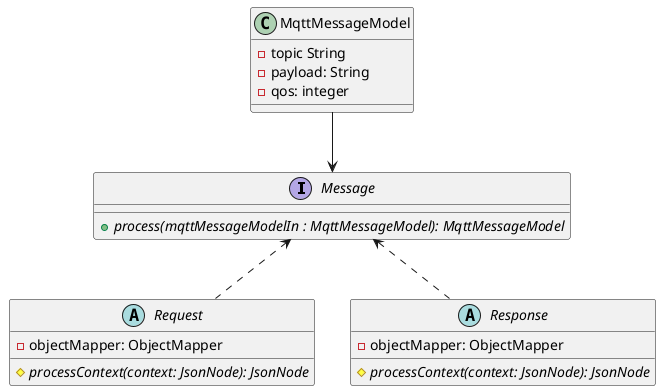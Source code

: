 .. uml::
    :scale: 100%
    :align: center

    @startuml

    interface Message{
        +{abstract} process(mqttMessageModelIn : MqttMessageModel): MqttMessageModel
    }

    class MqttMessageModel{
        -topic String
        -payload: String
        -qos: integer
    }

    abstract class Request{
        -objectMapper: ObjectMapper
        #{abstract} processContext(context: JsonNode): JsonNode
    }

    abstract class Response{
        -objectMapper: ObjectMapper
        #{abstract} processContext(context: JsonNode): JsonNode
    }

    MqttMessageModel --> Message
    Message <.. Request
    Message <.. Response

    @enduml